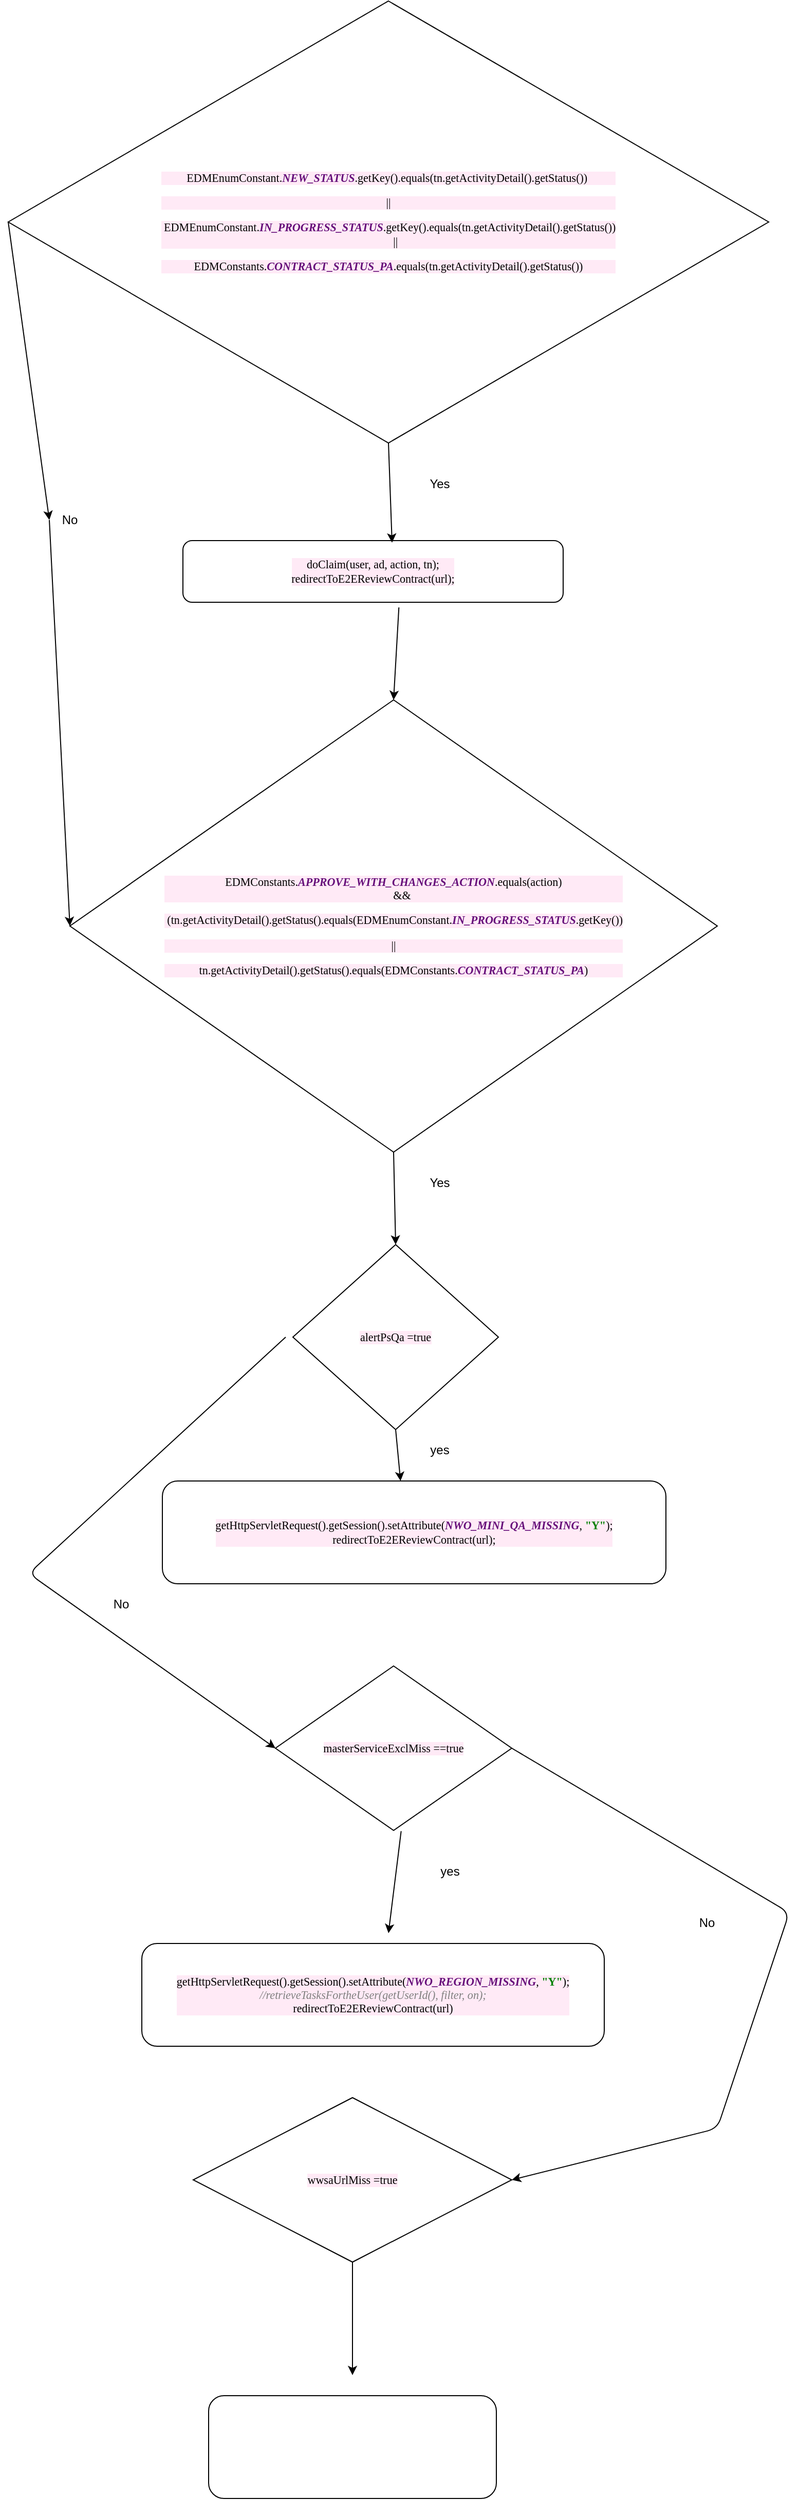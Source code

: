 <mxfile version="12.9.8" type="github"><diagram id="C5RBs43oDa-KdzZeNtuy" name="Page-1"><mxGraphModel dx="1849" dy="420" grid="1" gridSize="10" guides="1" tooltips="1" connect="1" arrows="1" fold="1" page="1" pageScale="1" pageWidth="827" pageHeight="1169" math="0" shadow="0"><root><mxCell id="WIyWlLk6GJQsqaUBKTNV-0"/><mxCell id="WIyWlLk6GJQsqaUBKTNV-1" parent="WIyWlLk6GJQsqaUBKTNV-0"/><mxCell id="hJoSlyMiaI26ZgM42gBi-0" value="&lt;pre style=&quot;background-color: rgb(255 , 234 , 246) ; font-family: &amp;#34;consolas&amp;#34; ; font-size: 8.3pt&quot;&gt;EDMEnumConstant.&lt;span style=&quot;color: #660e7a ; font-weight: bold ; font-style: italic&quot;&gt;NEW_STATUS&lt;/span&gt;.getKey().equals(tn.getActivityDetail().getStatus()) &lt;/pre&gt;&lt;pre style=&quot;background-color: rgb(255 , 234 , 246) ; font-family: &amp;#34;consolas&amp;#34; ; font-size: 8.3pt&quot;&gt;||&lt;/pre&gt;&lt;pre style=&quot;background-color: rgb(255 , 234 , 246) ; font-family: &amp;#34;consolas&amp;#34; ; font-size: 8.3pt&quot;&gt; EDMEnumConstant.&lt;span style=&quot;color: #660e7a ; font-weight: bold ; font-style: italic&quot;&gt;IN_PROGRESS_STATUS&lt;/span&gt;.getKey().equals(tn.getActivityDetail().getStatus())&lt;br&gt;      || &lt;/pre&gt;&lt;pre style=&quot;background-color: rgb(255 , 234 , 246) ; font-family: &amp;#34;consolas&amp;#34; ; font-size: 8.3pt&quot;&gt;EDMConstants.&lt;span style=&quot;color: #660e7a ; font-weight: bold ; font-style: italic&quot;&gt;CONTRACT_STATUS_PA&lt;/span&gt;.equals(tn.getActivityDetail().getStatus())&lt;/pre&gt;" style="rhombus;whiteSpace=wrap;html=1;" vertex="1" parent="WIyWlLk6GJQsqaUBKTNV-1"><mxGeometry x="-790" y="60" width="740" height="430" as="geometry"/></mxCell><mxCell id="hJoSlyMiaI26ZgM42gBi-2" value="&lt;pre style=&quot;background-color: rgb(255 , 234 , 246) ; font-family: &amp;#34;consolas&amp;#34; ; font-size: 8.3pt&quot;&gt;doClaim(user, ad, action, tn);&lt;br&gt;redirectToE2EReviewContract(url);&lt;/pre&gt;" style="rounded=1;whiteSpace=wrap;html=1;" vertex="1" parent="WIyWlLk6GJQsqaUBKTNV-1"><mxGeometry x="-620" y="585" width="370" height="60" as="geometry"/></mxCell><mxCell id="hJoSlyMiaI26ZgM42gBi-3" value="" style="endArrow=classic;html=1;exitX=0.5;exitY=1;exitDx=0;exitDy=0;entryX=0.55;entryY=0.033;entryDx=0;entryDy=0;entryPerimeter=0;" edge="1" parent="WIyWlLk6GJQsqaUBKTNV-1" source="hJoSlyMiaI26ZgM42gBi-0" target="hJoSlyMiaI26ZgM42gBi-2"><mxGeometry width="50" height="50" relative="1" as="geometry"><mxPoint x="-490" y="550" as="sourcePoint"/><mxPoint x="-440" y="500" as="targetPoint"/></mxGeometry></mxCell><mxCell id="hJoSlyMiaI26ZgM42gBi-4" value="Yes" style="text;html=1;strokeColor=none;fillColor=none;align=center;verticalAlign=middle;whiteSpace=wrap;rounded=0;" vertex="1" parent="WIyWlLk6GJQsqaUBKTNV-1"><mxGeometry x="-390" y="520" width="40" height="20" as="geometry"/></mxCell><mxCell id="hJoSlyMiaI26ZgM42gBi-5" value="&lt;div&gt;&lt;pre style=&quot;background-color: #ffeaf6 ; color: #000000 ; font-family: &amp;#34;consolas&amp;#34; ; font-size: 8.3pt&quot;&gt;EDMConstants.&lt;span style=&quot;color: #660e7a ; font-weight: bold ; font-style: italic&quot;&gt;APPROVE_WITH_CHANGES_ACTION&lt;/span&gt;.equals(action)&lt;br&gt;      &amp;amp;&amp;amp;&lt;/pre&gt;&lt;pre style=&quot;background-color: #ffeaf6 ; color: #000000 ; font-family: &amp;#34;consolas&amp;#34; ; font-size: 8.3pt&quot;&gt; (tn.getActivityDetail().getStatus().equals(EDMEnumConstant.&lt;span style=&quot;color: #660e7a ; font-weight: bold ; font-style: italic&quot;&gt;IN_PROGRESS_STATUS&lt;/span&gt;.getKey())&lt;/pre&gt;&lt;pre style=&quot;background-color: #ffeaf6 ; color: #000000 ; font-family: &amp;#34;consolas&amp;#34; ; font-size: 8.3pt&quot;&gt; || &lt;/pre&gt;&lt;pre style=&quot;background-color: #ffeaf6 ; color: #000000 ; font-family: &amp;#34;consolas&amp;#34; ; font-size: 8.3pt&quot;&gt;tn.getActivityDetail().getStatus().equals(EDMConstants.&lt;span style=&quot;color: #660e7a ; font-weight: bold ; font-style: italic&quot;&gt;CONTRACT_STATUS_PA&lt;/span&gt;)&lt;/pre&gt;&lt;/div&gt;" style="rhombus;whiteSpace=wrap;html=1;" vertex="1" parent="WIyWlLk6GJQsqaUBKTNV-1"><mxGeometry x="-730" y="740" width="630" height="440" as="geometry"/></mxCell><mxCell id="hJoSlyMiaI26ZgM42gBi-6" value="" style="endArrow=classic;html=1;exitX=0;exitY=0.5;exitDx=0;exitDy=0;entryX=0;entryY=0.5;entryDx=0;entryDy=0;" edge="1" parent="WIyWlLk6GJQsqaUBKTNV-1" source="hJoSlyMiaI26ZgM42gBi-7" target="hJoSlyMiaI26ZgM42gBi-5"><mxGeometry width="50" height="50" relative="1" as="geometry"><mxPoint x="-410" y="330" as="sourcePoint"/><mxPoint x="-730" y="510" as="targetPoint"/></mxGeometry></mxCell><mxCell id="hJoSlyMiaI26ZgM42gBi-7" value="No" style="text;html=1;strokeColor=none;fillColor=none;align=center;verticalAlign=middle;whiteSpace=wrap;rounded=0;" vertex="1" parent="WIyWlLk6GJQsqaUBKTNV-1"><mxGeometry x="-750" y="555" width="40" height="20" as="geometry"/></mxCell><mxCell id="hJoSlyMiaI26ZgM42gBi-8" value="" style="endArrow=classic;html=1;exitX=0;exitY=0.5;exitDx=0;exitDy=0;entryX=0;entryY=0.5;entryDx=0;entryDy=0;" edge="1" parent="WIyWlLk6GJQsqaUBKTNV-1" source="hJoSlyMiaI26ZgM42gBi-0" target="hJoSlyMiaI26ZgM42gBi-7"><mxGeometry width="50" height="50" relative="1" as="geometry"><mxPoint x="-790" y="275" as="sourcePoint"/><mxPoint x="-680" y="925" as="targetPoint"/></mxGeometry></mxCell><mxCell id="hJoSlyMiaI26ZgM42gBi-9" value="" style="endArrow=classic;html=1;entryX=0.5;entryY=0;entryDx=0;entryDy=0;exitX=0.568;exitY=1.083;exitDx=0;exitDy=0;exitPerimeter=0;" edge="1" parent="WIyWlLk6GJQsqaUBKTNV-1" source="hJoSlyMiaI26ZgM42gBi-2" target="hJoSlyMiaI26ZgM42gBi-5"><mxGeometry width="50" height="50" relative="1" as="geometry"><mxPoint x="-410" y="660" as="sourcePoint"/><mxPoint x="-410" y="680" as="targetPoint"/></mxGeometry></mxCell><mxCell id="hJoSlyMiaI26ZgM42gBi-10" value="&lt;pre style=&quot;background-color: rgb(255 , 234 , 246) ; font-family: &amp;#34;consolas&amp;#34; ; font-size: 8.3pt&quot;&gt;alertPsQa =true&lt;/pre&gt;" style="rhombus;whiteSpace=wrap;html=1;" vertex="1" parent="WIyWlLk6GJQsqaUBKTNV-1"><mxGeometry x="-513" y="1270" width="200" height="180" as="geometry"/></mxCell><mxCell id="hJoSlyMiaI26ZgM42gBi-11" value="" style="endArrow=classic;html=1;exitX=0.5;exitY=1;exitDx=0;exitDy=0;entryX=0.5;entryY=0;entryDx=0;entryDy=0;" edge="1" parent="WIyWlLk6GJQsqaUBKTNV-1" source="hJoSlyMiaI26ZgM42gBi-5" target="hJoSlyMiaI26ZgM42gBi-10"><mxGeometry width="50" height="50" relative="1" as="geometry"><mxPoint x="-440" y="1230" as="sourcePoint"/><mxPoint x="-390" y="1180" as="targetPoint"/></mxGeometry></mxCell><mxCell id="hJoSlyMiaI26ZgM42gBi-12" value="Yes" style="text;html=1;strokeColor=none;fillColor=none;align=center;verticalAlign=middle;whiteSpace=wrap;rounded=0;" vertex="1" parent="WIyWlLk6GJQsqaUBKTNV-1"><mxGeometry x="-390" y="1200" width="40" height="20" as="geometry"/></mxCell><mxCell id="hJoSlyMiaI26ZgM42gBi-13" value="&lt;pre style=&quot;background-color: rgb(255 , 234 , 246) ; font-family: &amp;#34;consolas&amp;#34; ; font-size: 8.3pt&quot;&gt;getHttpServletRequest().getSession().setAttribute(&lt;span style=&quot;color: #660e7a ; font-weight: bold ; font-style: italic&quot;&gt;NWO_MINI_QA_MISSING&lt;/span&gt;, &lt;span style=&quot;color: #008000 ; font-weight: bold&quot;&gt;&quot;Y&quot;&lt;/span&gt;);&lt;br&gt;redirectToE2EReviewContract(url);&lt;/pre&gt;" style="rounded=1;whiteSpace=wrap;html=1;" vertex="1" parent="WIyWlLk6GJQsqaUBKTNV-1"><mxGeometry x="-640" y="1500" width="490" height="100" as="geometry"/></mxCell><mxCell id="hJoSlyMiaI26ZgM42gBi-14" value="" style="endArrow=classic;html=1;entryX=0.473;entryY=0;entryDx=0;entryDy=0;entryPerimeter=0;" edge="1" parent="WIyWlLk6GJQsqaUBKTNV-1" target="hJoSlyMiaI26ZgM42gBi-13"><mxGeometry width="50" height="50" relative="1" as="geometry"><mxPoint x="-413" y="1450" as="sourcePoint"/><mxPoint x="-400" y="1450" as="targetPoint"/></mxGeometry></mxCell><mxCell id="hJoSlyMiaI26ZgM42gBi-15" value="yes" style="text;html=1;strokeColor=none;fillColor=none;align=center;verticalAlign=middle;whiteSpace=wrap;rounded=0;" vertex="1" parent="WIyWlLk6GJQsqaUBKTNV-1"><mxGeometry x="-390" y="1460" width="40" height="20" as="geometry"/></mxCell><mxCell id="hJoSlyMiaI26ZgM42gBi-16" value="&lt;pre style=&quot;background-color: rgb(255 , 234 , 246) ; font-family: &amp;#34;consolas&amp;#34; ; font-size: 8.3pt&quot;&gt;masterServiceExclMiss ==true&lt;/pre&gt;" style="rhombus;whiteSpace=wrap;html=1;" vertex="1" parent="WIyWlLk6GJQsqaUBKTNV-1"><mxGeometry x="-530" y="1680" width="230" height="160" as="geometry"/></mxCell><mxCell id="hJoSlyMiaI26ZgM42gBi-17" value="" style="endArrow=classic;html=1;entryX=0;entryY=0.5;entryDx=0;entryDy=0;" edge="1" parent="WIyWlLk6GJQsqaUBKTNV-1" target="hJoSlyMiaI26ZgM42gBi-16"><mxGeometry width="50" height="50" relative="1" as="geometry"><mxPoint x="-520" y="1360" as="sourcePoint"/><mxPoint x="-720" y="1600" as="targetPoint"/><Array as="points"><mxPoint x="-770" y="1590"/></Array></mxGeometry></mxCell><mxCell id="hJoSlyMiaI26ZgM42gBi-18" value="No" style="text;html=1;strokeColor=none;fillColor=none;align=center;verticalAlign=middle;whiteSpace=wrap;rounded=0;" vertex="1" parent="WIyWlLk6GJQsqaUBKTNV-1"><mxGeometry x="-700" y="1610" width="40" height="20" as="geometry"/></mxCell><mxCell id="hJoSlyMiaI26ZgM42gBi-20" value="&lt;pre style=&quot;background-color: rgb(255 , 234 , 246) ; font-family: &amp;#34;consolas&amp;#34; ; font-size: 8.3pt&quot;&gt;getHttpServletRequest().getSession().setAttribute(&lt;span style=&quot;color: #660e7a ; font-weight: bold ; font-style: italic&quot;&gt;NWO_REGION_MISSING&lt;/span&gt;, &lt;span style=&quot;color: #008000 ; font-weight: bold&quot;&gt;&quot;Y&quot;&lt;/span&gt;);&lt;br&gt;&lt;span style=&quot;color: #808080 ; font-style: italic&quot;&gt;//retrieveTasksFortheUser(getUserId(), filter, on);&lt;br&gt;&lt;/span&gt;redirectToE2EReviewContract(url)&lt;/pre&gt;" style="rounded=1;whiteSpace=wrap;html=1;" vertex="1" parent="WIyWlLk6GJQsqaUBKTNV-1"><mxGeometry x="-660" y="1950" width="450" height="100" as="geometry"/></mxCell><mxCell id="hJoSlyMiaI26ZgM42gBi-22" value="" style="endArrow=classic;html=1;exitX=0.532;exitY=1.004;exitDx=0;exitDy=0;exitPerimeter=0;" edge="1" parent="WIyWlLk6GJQsqaUBKTNV-1" source="hJoSlyMiaI26ZgM42gBi-16"><mxGeometry width="50" height="50" relative="1" as="geometry"><mxPoint x="-400" y="1920" as="sourcePoint"/><mxPoint x="-420" y="1940" as="targetPoint"/></mxGeometry></mxCell><mxCell id="hJoSlyMiaI26ZgM42gBi-23" value="yes" style="text;html=1;strokeColor=none;fillColor=none;align=center;verticalAlign=middle;whiteSpace=wrap;rounded=0;" vertex="1" parent="WIyWlLk6GJQsqaUBKTNV-1"><mxGeometry x="-380" y="1870" width="40" height="20" as="geometry"/></mxCell><mxCell id="hJoSlyMiaI26ZgM42gBi-24" value="&lt;pre style=&quot;background-color: rgb(255 , 234 , 246) ; font-family: &amp;#34;consolas&amp;#34; ; font-size: 8.3pt&quot;&gt;wwsaUrlMiss =true&lt;/pre&gt;" style="rhombus;whiteSpace=wrap;html=1;" vertex="1" parent="WIyWlLk6GJQsqaUBKTNV-1"><mxGeometry x="-610" y="2100" width="310" height="160" as="geometry"/></mxCell><mxCell id="hJoSlyMiaI26ZgM42gBi-25" value="" style="endArrow=classic;html=1;exitX=1;exitY=0.5;exitDx=0;exitDy=0;entryX=1;entryY=0.5;entryDx=0;entryDy=0;" edge="1" parent="WIyWlLk6GJQsqaUBKTNV-1" source="hJoSlyMiaI26ZgM42gBi-16" target="hJoSlyMiaI26ZgM42gBi-24"><mxGeometry width="50" height="50" relative="1" as="geometry"><mxPoint x="-80" y="2020" as="sourcePoint"/><mxPoint x="-260" y="2130" as="targetPoint"/><Array as="points"><mxPoint x="-30" y="1920"/><mxPoint x="-100" y="2130"/></Array></mxGeometry></mxCell><mxCell id="hJoSlyMiaI26ZgM42gBi-26" value="No" style="text;html=1;strokeColor=none;fillColor=none;align=center;verticalAlign=middle;whiteSpace=wrap;rounded=0;" vertex="1" parent="WIyWlLk6GJQsqaUBKTNV-1"><mxGeometry x="-130" y="1920" width="40" height="20" as="geometry"/></mxCell><mxCell id="hJoSlyMiaI26ZgM42gBi-27" value="" style="endArrow=classic;html=1;exitX=0.5;exitY=1;exitDx=0;exitDy=0;" edge="1" parent="WIyWlLk6GJQsqaUBKTNV-1" source="hJoSlyMiaI26ZgM42gBi-24"><mxGeometry width="50" height="50" relative="1" as="geometry"><mxPoint x="-470" y="2310" as="sourcePoint"/><mxPoint x="-455" y="2370" as="targetPoint"/></mxGeometry></mxCell><mxCell id="hJoSlyMiaI26ZgM42gBi-28" value="" style="rounded=1;whiteSpace=wrap;html=1;" vertex="1" parent="WIyWlLk6GJQsqaUBKTNV-1"><mxGeometry x="-595" y="2390" width="280" height="100" as="geometry"/></mxCell></root></mxGraphModel></diagram></mxfile>